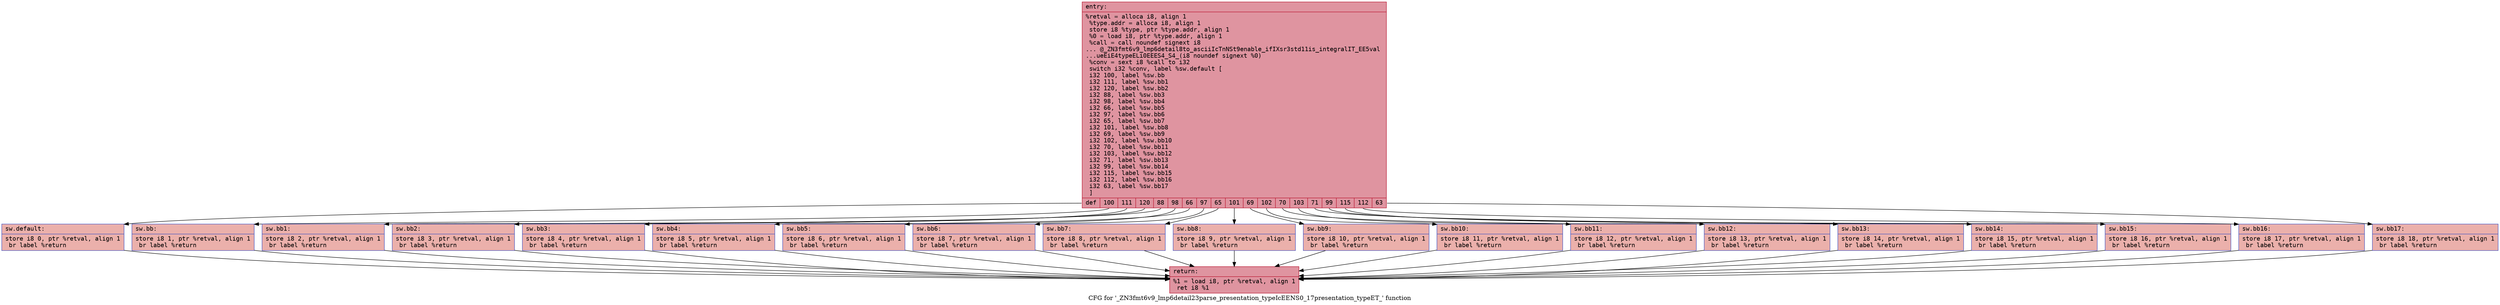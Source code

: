 digraph "CFG for '_ZN3fmt6v9_lmp6detail23parse_presentation_typeIcEENS0_17presentation_typeET_' function" {
	label="CFG for '_ZN3fmt6v9_lmp6detail23parse_presentation_typeIcEENS0_17presentation_typeET_' function";

	Node0x556bfea98eb0 [shape=record,color="#b70d28ff", style=filled, fillcolor="#b70d2870" fontname="Courier",label="{entry:\l|  %retval = alloca i8, align 1\l  %type.addr = alloca i8, align 1\l  store i8 %type, ptr %type.addr, align 1\l  %0 = load i8, ptr %type.addr, align 1\l  %call = call noundef signext i8\l... @_ZN3fmt6v9_lmp6detail8to_asciiIcTnNSt9enable_ifIXsr3std11is_integralIT_EE5val\l...ueEiE4typeELi0EEES4_S4_(i8 noundef signext %0)\l  %conv = sext i8 %call to i32\l  switch i32 %conv, label %sw.default [\l    i32 100, label %sw.bb\l    i32 111, label %sw.bb1\l    i32 120, label %sw.bb2\l    i32 88, label %sw.bb3\l    i32 98, label %sw.bb4\l    i32 66, label %sw.bb5\l    i32 97, label %sw.bb6\l    i32 65, label %sw.bb7\l    i32 101, label %sw.bb8\l    i32 69, label %sw.bb9\l    i32 102, label %sw.bb10\l    i32 70, label %sw.bb11\l    i32 103, label %sw.bb12\l    i32 71, label %sw.bb13\l    i32 99, label %sw.bb14\l    i32 115, label %sw.bb15\l    i32 112, label %sw.bb16\l    i32 63, label %sw.bb17\l  ]\l|{<s0>def|<s1>100|<s2>111|<s3>120|<s4>88|<s5>98|<s6>66|<s7>97|<s8>65|<s9>101|<s10>69|<s11>102|<s12>70|<s13>103|<s14>71|<s15>99|<s16>115|<s17>112|<s18>63}}"];
	Node0x556bfea98eb0:s0 -> Node0x556bfea992e0[tooltip="entry -> sw.default\nProbability 5.26%" ];
	Node0x556bfea98eb0:s1 -> Node0x556bfea99360[tooltip="entry -> sw.bb\nProbability 5.26%" ];
	Node0x556bfea98eb0:s2 -> Node0x556bfea99400[tooltip="entry -> sw.bb1\nProbability 5.26%" ];
	Node0x556bfea98eb0:s3 -> Node0x556bfea994a0[tooltip="entry -> sw.bb2\nProbability 5.26%" ];
	Node0x556bfea98eb0:s4 -> Node0x556bfea99540[tooltip="entry -> sw.bb3\nProbability 5.26%" ];
	Node0x556bfea98eb0:s5 -> Node0x556bfea99640[tooltip="entry -> sw.bb4\nProbability 5.26%" ];
	Node0x556bfea98eb0:s6 -> Node0x556bfea99740[tooltip="entry -> sw.bb5\nProbability 5.26%" ];
	Node0x556bfea98eb0:s7 -> Node0x556bfea999b0[tooltip="entry -> sw.bb6\nProbability 5.26%" ];
	Node0x556bfea98eb0:s8 -> Node0x556bfea99a80[tooltip="entry -> sw.bb7\nProbability 5.26%" ];
	Node0x556bfea98eb0:s9 -> Node0x556bfea99b50[tooltip="entry -> sw.bb8\nProbability 5.26%" ];
	Node0x556bfea98eb0:s10 -> Node0x556bfea99c20[tooltip="entry -> sw.bb9\nProbability 5.26%" ];
	Node0x556bfea98eb0:s11 -> Node0x556bfea99d20[tooltip="entry -> sw.bb10\nProbability 5.26%" ];
	Node0x556bfea98eb0:s12 -> Node0x556bfea99df0[tooltip="entry -> sw.bb11\nProbability 5.26%" ];
	Node0x556bfea98eb0:s13 -> Node0x556bfea99ef0[tooltip="entry -> sw.bb12\nProbability 5.26%" ];
	Node0x556bfea98eb0:s14 -> Node0x556bfea99ff0[tooltip="entry -> sw.bb13\nProbability 5.26%" ];
	Node0x556bfea98eb0:s15 -> Node0x556bfea9a0f0[tooltip="entry -> sw.bb14\nProbability 5.26%" ];
	Node0x556bfea98eb0:s16 -> Node0x556bfea9a1f0[tooltip="entry -> sw.bb15\nProbability 5.26%" ];
	Node0x556bfea98eb0:s17 -> Node0x556bfea9a2f0[tooltip="entry -> sw.bb16\nProbability 5.26%" ];
	Node0x556bfea98eb0:s18 -> Node0x556bfea9a3f0[tooltip="entry -> sw.bb17\nProbability 5.26%" ];
	Node0x556bfea99360 [shape=record,color="#3d50c3ff", style=filled, fillcolor="#d24b4070" fontname="Courier",label="{sw.bb:\l|  store i8 1, ptr %retval, align 1\l  br label %return\l}"];
	Node0x556bfea99360 -> Node0x556bfea9ac50[tooltip="sw.bb -> return\nProbability 100.00%" ];
	Node0x556bfea99400 [shape=record,color="#3d50c3ff", style=filled, fillcolor="#d24b4070" fontname="Courier",label="{sw.bb1:\l|  store i8 2, ptr %retval, align 1\l  br label %return\l}"];
	Node0x556bfea99400 -> Node0x556bfea9ac50[tooltip="sw.bb1 -> return\nProbability 100.00%" ];
	Node0x556bfea994a0 [shape=record,color="#3d50c3ff", style=filled, fillcolor="#d24b4070" fontname="Courier",label="{sw.bb2:\l|  store i8 3, ptr %retval, align 1\l  br label %return\l}"];
	Node0x556bfea994a0 -> Node0x556bfea9ac50[tooltip="sw.bb2 -> return\nProbability 100.00%" ];
	Node0x556bfea99540 [shape=record,color="#3d50c3ff", style=filled, fillcolor="#d24b4070" fontname="Courier",label="{sw.bb3:\l|  store i8 4, ptr %retval, align 1\l  br label %return\l}"];
	Node0x556bfea99540 -> Node0x556bfea9ac50[tooltip="sw.bb3 -> return\nProbability 100.00%" ];
	Node0x556bfea99640 [shape=record,color="#3d50c3ff", style=filled, fillcolor="#d24b4070" fontname="Courier",label="{sw.bb4:\l|  store i8 5, ptr %retval, align 1\l  br label %return\l}"];
	Node0x556bfea99640 -> Node0x556bfea9ac50[tooltip="sw.bb4 -> return\nProbability 100.00%" ];
	Node0x556bfea99740 [shape=record,color="#3d50c3ff", style=filled, fillcolor="#d24b4070" fontname="Courier",label="{sw.bb5:\l|  store i8 6, ptr %retval, align 1\l  br label %return\l}"];
	Node0x556bfea99740 -> Node0x556bfea9ac50[tooltip="sw.bb5 -> return\nProbability 100.00%" ];
	Node0x556bfea999b0 [shape=record,color="#3d50c3ff", style=filled, fillcolor="#d24b4070" fontname="Courier",label="{sw.bb6:\l|  store i8 7, ptr %retval, align 1\l  br label %return\l}"];
	Node0x556bfea999b0 -> Node0x556bfea9ac50[tooltip="sw.bb6 -> return\nProbability 100.00%" ];
	Node0x556bfea99a80 [shape=record,color="#3d50c3ff", style=filled, fillcolor="#d24b4070" fontname="Courier",label="{sw.bb7:\l|  store i8 8, ptr %retval, align 1\l  br label %return\l}"];
	Node0x556bfea99a80 -> Node0x556bfea9ac50[tooltip="sw.bb7 -> return\nProbability 100.00%" ];
	Node0x556bfea99b50 [shape=record,color="#3d50c3ff", style=filled, fillcolor="#d24b4070" fontname="Courier",label="{sw.bb8:\l|  store i8 9, ptr %retval, align 1\l  br label %return\l}"];
	Node0x556bfea99b50 -> Node0x556bfea9ac50[tooltip="sw.bb8 -> return\nProbability 100.00%" ];
	Node0x556bfea99c20 [shape=record,color="#3d50c3ff", style=filled, fillcolor="#d24b4070" fontname="Courier",label="{sw.bb9:\l|  store i8 10, ptr %retval, align 1\l  br label %return\l}"];
	Node0x556bfea99c20 -> Node0x556bfea9ac50[tooltip="sw.bb9 -> return\nProbability 100.00%" ];
	Node0x556bfea99d20 [shape=record,color="#3d50c3ff", style=filled, fillcolor="#d24b4070" fontname="Courier",label="{sw.bb10:\l|  store i8 11, ptr %retval, align 1\l  br label %return\l}"];
	Node0x556bfea99d20 -> Node0x556bfea9ac50[tooltip="sw.bb10 -> return\nProbability 100.00%" ];
	Node0x556bfea99df0 [shape=record,color="#3d50c3ff", style=filled, fillcolor="#d24b4070" fontname="Courier",label="{sw.bb11:\l|  store i8 12, ptr %retval, align 1\l  br label %return\l}"];
	Node0x556bfea99df0 -> Node0x556bfea9ac50[tooltip="sw.bb11 -> return\nProbability 100.00%" ];
	Node0x556bfea99ef0 [shape=record,color="#3d50c3ff", style=filled, fillcolor="#d24b4070" fontname="Courier",label="{sw.bb12:\l|  store i8 13, ptr %retval, align 1\l  br label %return\l}"];
	Node0x556bfea99ef0 -> Node0x556bfea9ac50[tooltip="sw.bb12 -> return\nProbability 100.00%" ];
	Node0x556bfea99ff0 [shape=record,color="#3d50c3ff", style=filled, fillcolor="#d24b4070" fontname="Courier",label="{sw.bb13:\l|  store i8 14, ptr %retval, align 1\l  br label %return\l}"];
	Node0x556bfea99ff0 -> Node0x556bfea9ac50[tooltip="sw.bb13 -> return\nProbability 100.00%" ];
	Node0x556bfea9a0f0 [shape=record,color="#3d50c3ff", style=filled, fillcolor="#d24b4070" fontname="Courier",label="{sw.bb14:\l|  store i8 15, ptr %retval, align 1\l  br label %return\l}"];
	Node0x556bfea9a0f0 -> Node0x556bfea9ac50[tooltip="sw.bb14 -> return\nProbability 100.00%" ];
	Node0x556bfea9a1f0 [shape=record,color="#3d50c3ff", style=filled, fillcolor="#d24b4070" fontname="Courier",label="{sw.bb15:\l|  store i8 16, ptr %retval, align 1\l  br label %return\l}"];
	Node0x556bfea9a1f0 -> Node0x556bfea9ac50[tooltip="sw.bb15 -> return\nProbability 100.00%" ];
	Node0x556bfea9a2f0 [shape=record,color="#3d50c3ff", style=filled, fillcolor="#d24b4070" fontname="Courier",label="{sw.bb16:\l|  store i8 17, ptr %retval, align 1\l  br label %return\l}"];
	Node0x556bfea9a2f0 -> Node0x556bfea9ac50[tooltip="sw.bb16 -> return\nProbability 100.00%" ];
	Node0x556bfea9a3f0 [shape=record,color="#3d50c3ff", style=filled, fillcolor="#d24b4070" fontname="Courier",label="{sw.bb17:\l|  store i8 18, ptr %retval, align 1\l  br label %return\l}"];
	Node0x556bfea9a3f0 -> Node0x556bfea9ac50[tooltip="sw.bb17 -> return\nProbability 100.00%" ];
	Node0x556bfea992e0 [shape=record,color="#3d50c3ff", style=filled, fillcolor="#d24b4070" fontname="Courier",label="{sw.default:\l|  store i8 0, ptr %retval, align 1\l  br label %return\l}"];
	Node0x556bfea992e0 -> Node0x556bfea9ac50[tooltip="sw.default -> return\nProbability 100.00%" ];
	Node0x556bfea9ac50 [shape=record,color="#b70d28ff", style=filled, fillcolor="#b70d2870" fontname="Courier",label="{return:\l|  %1 = load i8, ptr %retval, align 1\l  ret i8 %1\l}"];
}
